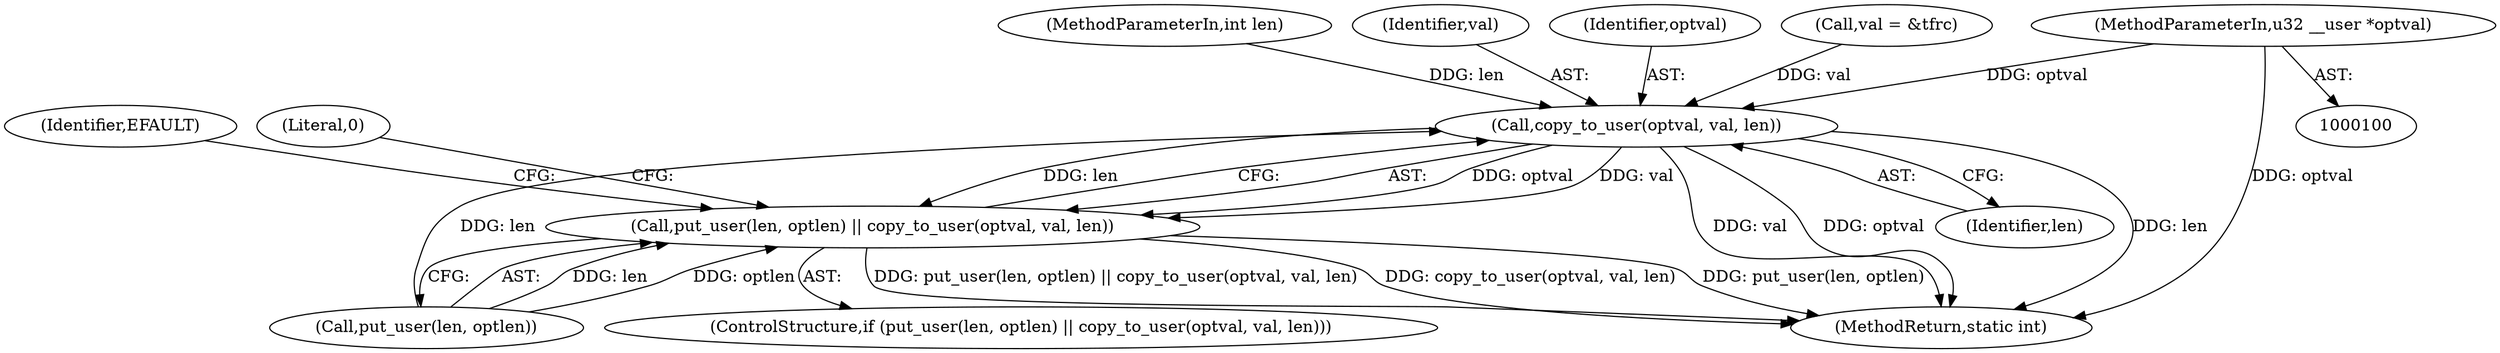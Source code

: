 digraph "0_linux_7b07f8eb75aa3097cdfd4f6eac3da49db787381d@pointer" {
"1000104" [label="(MethodParameterIn,u32 __user *optval)"];
"1000199" [label="(Call,copy_to_user(optval, val, len))"];
"1000195" [label="(Call,put_user(len, optlen) || copy_to_user(optval, val, len))"];
"1000200" [label="(Identifier,optval)"];
"1000194" [label="(ControlStructure,if (put_user(len, optlen) || copy_to_user(optval, val, len)))"];
"1000202" [label="(Identifier,len)"];
"1000205" [label="(Identifier,EFAULT)"];
"1000199" [label="(Call,copy_to_user(optval, val, len))"];
"1000104" [label="(MethodParameterIn,u32 __user *optval)"];
"1000185" [label="(Call,val = &tfrc)"];
"1000195" [label="(Call,put_user(len, optlen) || copy_to_user(optval, val, len))"];
"1000103" [label="(MethodParameterIn,int len)"];
"1000208" [label="(MethodReturn,static int)"];
"1000207" [label="(Literal,0)"];
"1000201" [label="(Identifier,val)"];
"1000196" [label="(Call,put_user(len, optlen))"];
"1000104" -> "1000100"  [label="AST: "];
"1000104" -> "1000208"  [label="DDG: optval"];
"1000104" -> "1000199"  [label="DDG: optval"];
"1000199" -> "1000195"  [label="AST: "];
"1000199" -> "1000202"  [label="CFG: "];
"1000200" -> "1000199"  [label="AST: "];
"1000201" -> "1000199"  [label="AST: "];
"1000202" -> "1000199"  [label="AST: "];
"1000195" -> "1000199"  [label="CFG: "];
"1000199" -> "1000208"  [label="DDG: val"];
"1000199" -> "1000208"  [label="DDG: optval"];
"1000199" -> "1000208"  [label="DDG: len"];
"1000199" -> "1000195"  [label="DDG: optval"];
"1000199" -> "1000195"  [label="DDG: val"];
"1000199" -> "1000195"  [label="DDG: len"];
"1000185" -> "1000199"  [label="DDG: val"];
"1000196" -> "1000199"  [label="DDG: len"];
"1000103" -> "1000199"  [label="DDG: len"];
"1000195" -> "1000194"  [label="AST: "];
"1000195" -> "1000196"  [label="CFG: "];
"1000196" -> "1000195"  [label="AST: "];
"1000205" -> "1000195"  [label="CFG: "];
"1000207" -> "1000195"  [label="CFG: "];
"1000195" -> "1000208"  [label="DDG: put_user(len, optlen) || copy_to_user(optval, val, len)"];
"1000195" -> "1000208"  [label="DDG: copy_to_user(optval, val, len)"];
"1000195" -> "1000208"  [label="DDG: put_user(len, optlen)"];
"1000196" -> "1000195"  [label="DDG: len"];
"1000196" -> "1000195"  [label="DDG: optlen"];
}
